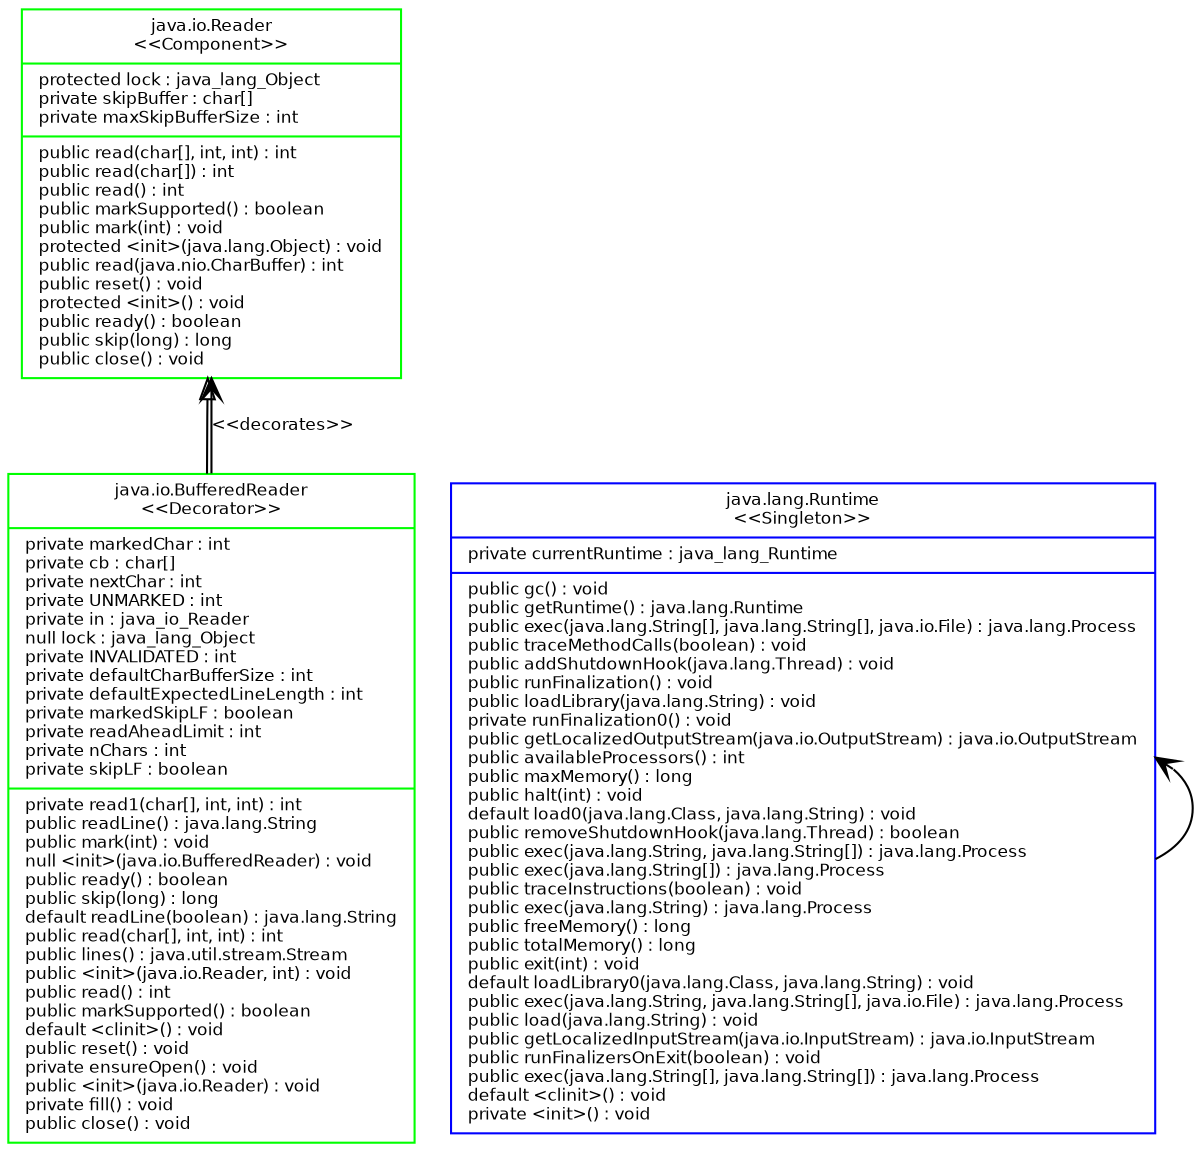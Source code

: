 digraph G {
rankdir=BT;

node [
fontname = "Bitstream Vera Sans"
fontsize = 8
shape = "record"
]
edge [
fontname = "Bitstream Vera Sans"
fontsize = 8
]
java_io_Reader [
	label = "{java.io.Reader\n\<\<Component\>\>|protected lock : java_lang_Object\lprivate skipBuffer : char[]\lprivate maxSkipBufferSize : int\l|public read(char[], int, int) : int\lpublic read(char[]) : int\lpublic read() : int\lpublic markSupported() : boolean\lpublic mark(int) : void\lprotected \<init\>(java.lang.Object) : void\lpublic read(java.nio.CharBuffer) : int\lpublic reset() : void\lprotected \<init\>() : void\lpublic ready() : boolean\lpublic skip(long) : long\lpublic close() : void\l}"
, color="#00ff00"]
java_io_BufferedReader [
	label = "{java.io.BufferedReader\n\<\<Decorator\>\>|private markedChar : int\lprivate cb : char[]\lprivate nextChar : int\lprivate UNMARKED : int\lprivate in : java_io_Reader\lnull lock : java_lang_Object\lprivate INVALIDATED : int\lprivate defaultCharBufferSize : int\lprivate defaultExpectedLineLength : int\lprivate markedSkipLF : boolean\lprivate readAheadLimit : int\lprivate nChars : int\lprivate skipLF : boolean\l|private read1(char[], int, int) : int\lpublic readLine() : java.lang.String\lpublic mark(int) : void\lnull \<init\>(java.io.BufferedReader) : void\lpublic ready() : boolean\lpublic skip(long) : long\ldefault readLine(boolean) : java.lang.String\lpublic read(char[], int, int) : int\lpublic lines() : java.util.stream.Stream\lpublic \<init\>(java.io.Reader, int) : void\lpublic read() : int\lpublic markSupported() : boolean\ldefault \<clinit\>() : void\lpublic reset() : void\lprivate ensureOpen() : void\lpublic \<init\>(java.io.Reader) : void\lprivate fill() : void\lpublic close() : void\l}"
, color="#00ff00"]
java_lang_Runtime [
	label = "{java.lang.Runtime\n\<\<Singleton\>\>|private currentRuntime : java_lang_Runtime\l|public gc() : void\lpublic getRuntime() : java.lang.Runtime\lpublic exec(java.lang.String[], java.lang.String[], java.io.File) : java.lang.Process\lpublic traceMethodCalls(boolean) : void\lpublic addShutdownHook(java.lang.Thread) : void\lpublic runFinalization() : void\lpublic loadLibrary(java.lang.String) : void\lprivate runFinalization0() : void\lpublic getLocalizedOutputStream(java.io.OutputStream) : java.io.OutputStream\lpublic availableProcessors() : int\lpublic maxMemory() : long\lpublic halt(int) : void\ldefault load0(java.lang.Class, java.lang.String) : void\lpublic removeShutdownHook(java.lang.Thread) : boolean\lpublic exec(java.lang.String, java.lang.String[]) : java.lang.Process\lpublic exec(java.lang.String[]) : java.lang.Process\lpublic traceInstructions(boolean) : void\lpublic exec(java.lang.String) : java.lang.Process\lpublic freeMemory() : long\lpublic totalMemory() : long\lpublic exit(int) : void\ldefault loadLibrary0(java.lang.Class, java.lang.String) : void\lpublic exec(java.lang.String, java.lang.String[], java.io.File) : java.lang.Process\lpublic load(java.lang.String) : void\lpublic getLocalizedInputStream(java.io.InputStream) : java.io.InputStream\lpublic runFinalizersOnExit(boolean) : void\lpublic exec(java.lang.String[], java.lang.String[]) : java.lang.Process\ldefault \<clinit\>() : void\lprivate \<init\>() : void\l}"
, color="#0000ff"]
java_io_BufferedReader -> java_io_Reader [
	arrowhead = "empty"
	style = "solid"
]

java_lang_Runtime -> java_lang_Runtime [
	arrowhead = "vee"
	style = "solid"
]

java_io_BufferedReader -> java_io_Reader [
	arrowhead = "vee"
	style = "solid"
	label = "\<\<decorates\>\>", color="#000000"
]

}
